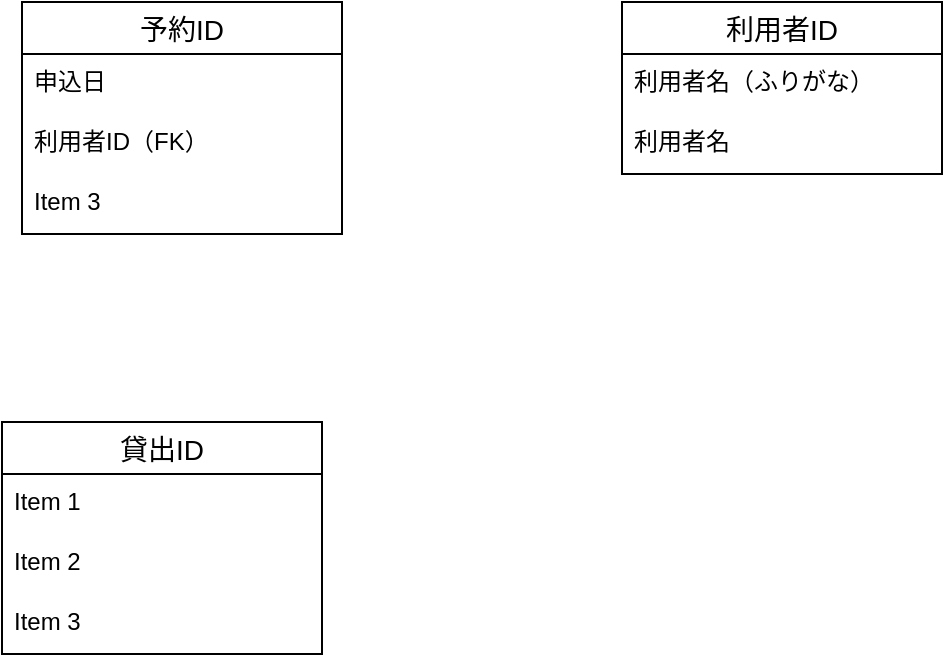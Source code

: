 <mxfile version="14.5.3" type="github">
  <diagram id="reRC2S90iIJ_le8i9l70" name="ページ1">
    <mxGraphModel dx="946" dy="589" grid="1" gridSize="10" guides="1" tooltips="1" connect="1" arrows="1" fold="1" page="1" pageScale="1" pageWidth="850" pageHeight="1100" math="0" shadow="0">
      <root>
        <mxCell id="0" />
        <mxCell id="1" parent="0" />
        <mxCell id="GRg4XNMcxb064cHyDar6-1" value="予約ID" style="swimlane;fontStyle=0;childLayout=stackLayout;horizontal=1;startSize=26;horizontalStack=0;resizeParent=1;resizeParentMax=0;resizeLast=0;collapsible=1;marginBottom=0;align=center;fontSize=14;" vertex="1" parent="1">
          <mxGeometry x="50" y="60" width="160" height="116" as="geometry" />
        </mxCell>
        <mxCell id="GRg4XNMcxb064cHyDar6-2" value="申込日" style="text;strokeColor=none;fillColor=none;spacingLeft=4;spacingRight=4;overflow=hidden;rotatable=0;points=[[0,0.5],[1,0.5]];portConstraint=eastwest;fontSize=12;" vertex="1" parent="GRg4XNMcxb064cHyDar6-1">
          <mxGeometry y="26" width="160" height="30" as="geometry" />
        </mxCell>
        <mxCell id="GRg4XNMcxb064cHyDar6-3" value="利用者ID（FK）" style="text;strokeColor=none;fillColor=none;spacingLeft=4;spacingRight=4;overflow=hidden;rotatable=0;points=[[0,0.5],[1,0.5]];portConstraint=eastwest;fontSize=12;" vertex="1" parent="GRg4XNMcxb064cHyDar6-1">
          <mxGeometry y="56" width="160" height="30" as="geometry" />
        </mxCell>
        <mxCell id="GRg4XNMcxb064cHyDar6-4" value="Item 3" style="text;strokeColor=none;fillColor=none;spacingLeft=4;spacingRight=4;overflow=hidden;rotatable=0;points=[[0,0.5],[1,0.5]];portConstraint=eastwest;fontSize=12;" vertex="1" parent="GRg4XNMcxb064cHyDar6-1">
          <mxGeometry y="86" width="160" height="30" as="geometry" />
        </mxCell>
        <mxCell id="GRg4XNMcxb064cHyDar6-5" value="貸出ID" style="swimlane;fontStyle=0;childLayout=stackLayout;horizontal=1;startSize=26;horizontalStack=0;resizeParent=1;resizeParentMax=0;resizeLast=0;collapsible=1;marginBottom=0;align=center;fontSize=14;" vertex="1" parent="1">
          <mxGeometry x="40" y="270" width="160" height="116" as="geometry" />
        </mxCell>
        <mxCell id="GRg4XNMcxb064cHyDar6-6" value="Item 1" style="text;strokeColor=none;fillColor=none;spacingLeft=4;spacingRight=4;overflow=hidden;rotatable=0;points=[[0,0.5],[1,0.5]];portConstraint=eastwest;fontSize=12;" vertex="1" parent="GRg4XNMcxb064cHyDar6-5">
          <mxGeometry y="26" width="160" height="30" as="geometry" />
        </mxCell>
        <mxCell id="GRg4XNMcxb064cHyDar6-7" value="Item 2" style="text;strokeColor=none;fillColor=none;spacingLeft=4;spacingRight=4;overflow=hidden;rotatable=0;points=[[0,0.5],[1,0.5]];portConstraint=eastwest;fontSize=12;" vertex="1" parent="GRg4XNMcxb064cHyDar6-5">
          <mxGeometry y="56" width="160" height="30" as="geometry" />
        </mxCell>
        <mxCell id="GRg4XNMcxb064cHyDar6-8" value="Item 3" style="text;strokeColor=none;fillColor=none;spacingLeft=4;spacingRight=4;overflow=hidden;rotatable=0;points=[[0,0.5],[1,0.5]];portConstraint=eastwest;fontSize=12;" vertex="1" parent="GRg4XNMcxb064cHyDar6-5">
          <mxGeometry y="86" width="160" height="30" as="geometry" />
        </mxCell>
        <mxCell id="GRg4XNMcxb064cHyDar6-9" value="利用者ID" style="swimlane;fontStyle=0;childLayout=stackLayout;horizontal=1;startSize=26;horizontalStack=0;resizeParent=1;resizeParentMax=0;resizeLast=0;collapsible=1;marginBottom=0;align=center;fontSize=14;" vertex="1" parent="1">
          <mxGeometry x="350" y="60" width="160" height="86" as="geometry" />
        </mxCell>
        <mxCell id="GRg4XNMcxb064cHyDar6-10" value="利用者名（ふりがな）" style="text;strokeColor=none;fillColor=none;spacingLeft=4;spacingRight=4;overflow=hidden;rotatable=0;points=[[0,0.5],[1,0.5]];portConstraint=eastwest;fontSize=12;" vertex="1" parent="GRg4XNMcxb064cHyDar6-9">
          <mxGeometry y="26" width="160" height="30" as="geometry" />
        </mxCell>
        <mxCell id="GRg4XNMcxb064cHyDar6-11" value="利用者名" style="text;strokeColor=none;fillColor=none;spacingLeft=4;spacingRight=4;overflow=hidden;rotatable=0;points=[[0,0.5],[1,0.5]];portConstraint=eastwest;fontSize=12;" vertex="1" parent="GRg4XNMcxb064cHyDar6-9">
          <mxGeometry y="56" width="160" height="30" as="geometry" />
        </mxCell>
      </root>
    </mxGraphModel>
  </diagram>
</mxfile>

